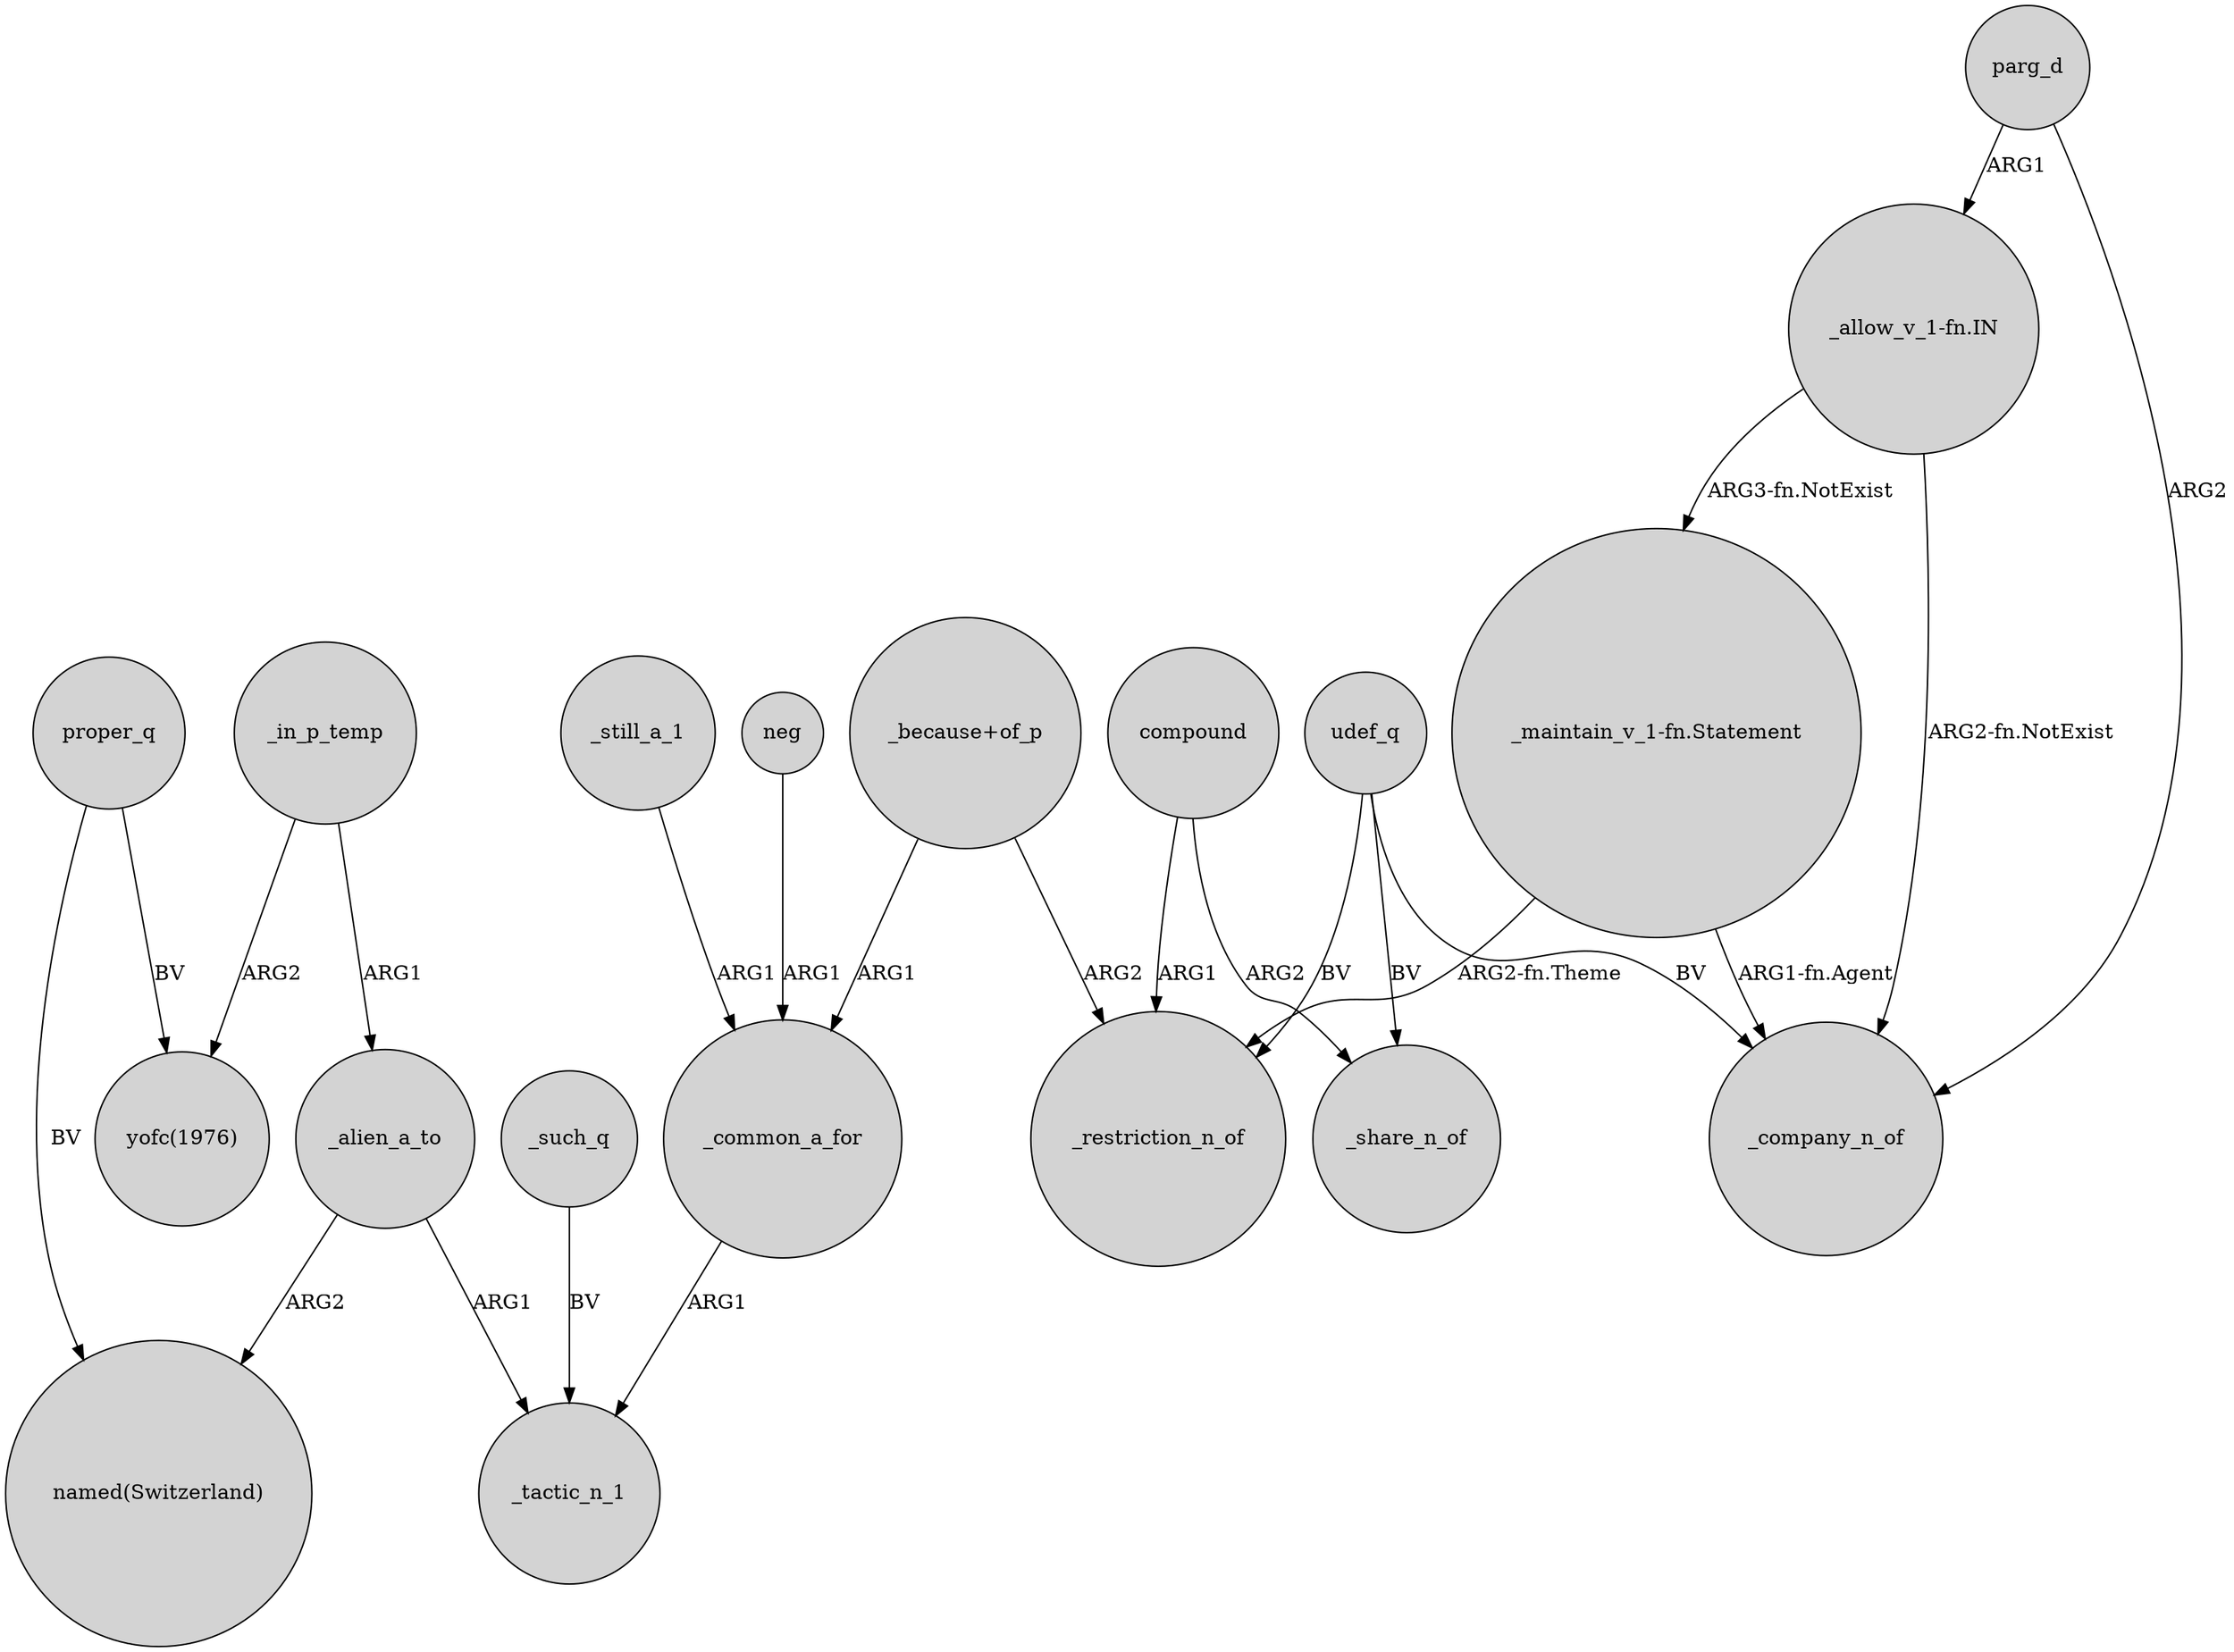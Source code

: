 digraph {
	node [shape=circle style=filled]
	_alien_a_to -> "named(Switzerland)" [label=ARG2]
	_still_a_1 -> _common_a_for [label=ARG1]
	compound -> _restriction_n_of [label=ARG1]
	_common_a_for -> _tactic_n_1 [label=ARG1]
	"_allow_v_1-fn.IN" -> "_maintain_v_1-fn.Statement" [label="ARG3-fn.NotExist"]
	"_because+of_p" -> _common_a_for [label=ARG1]
	"_allow_v_1-fn.IN" -> _company_n_of [label="ARG2-fn.NotExist"]
	udef_q -> _restriction_n_of [label=BV]
	proper_q -> "named(Switzerland)" [label=BV]
	_in_p_temp -> "yofc(1976)" [label=ARG2]
	compound -> _share_n_of [label=ARG2]
	"_maintain_v_1-fn.Statement" -> _company_n_of [label="ARG1-fn.Agent"]
	proper_q -> "yofc(1976)" [label=BV]
	_in_p_temp -> _alien_a_to [label=ARG1]
	_such_q -> _tactic_n_1 [label=BV]
	parg_d -> _company_n_of [label=ARG2]
	"_maintain_v_1-fn.Statement" -> _restriction_n_of [label="ARG2-fn.Theme"]
	udef_q -> _share_n_of [label=BV]
	"_because+of_p" -> _restriction_n_of [label=ARG2]
	neg -> _common_a_for [label=ARG1]
	udef_q -> _company_n_of [label=BV]
	parg_d -> "_allow_v_1-fn.IN" [label=ARG1]
	_alien_a_to -> _tactic_n_1 [label=ARG1]
}
